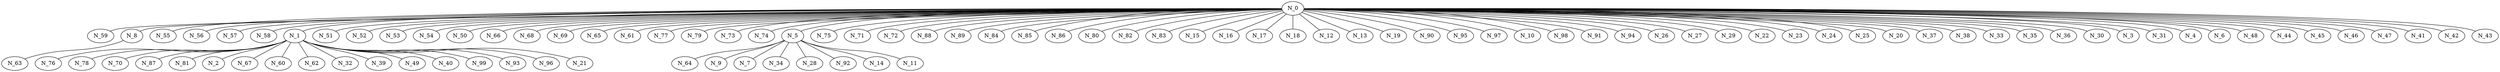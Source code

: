 graph arbolBFS_Geografico {
N_0 -- N_59;
N_8 -- N_63;
N_0 -- N_55;
N_0 -- N_56;
N_0 -- N_57;
N_0 -- N_58;
N_1 -- N_76;
N_1 -- N_78;
N_1 -- N_70;
N_0 -- N_51;
N_0 -- N_52;
N_0 -- N_53;
N_0 -- N_54;
N_0 -- N_50;
N_0 -- N_66;
N_0 -- N_68;
N_0 -- N_69;
N_1 -- N_87;
N_1 -- N_81;
N_0 -- N_65;
N_0 -- N_61;
N_0 -- N_77;
N_0 -- N_79;
N_0 -- N_73;
N_0 -- N_74;
N_5 -- N_64;
N_0 -- N_75;
N_1 -- N_2;
N_5 -- N_9;
N_5 -- N_7;
N_0 -- N_71;
N_0 -- N_72;
N_0 -- N_88;
N_0 -- N_89;
N_1 -- N_67;
N_1 -- N_60;
N_1 -- N_62;
N_0 -- N_84;
N_0 -- N_85;
N_0 -- N_86;
N_0 -- N_80;
N_0 -- N_82;
N_0 -- N_83;
N_0 -- N_15;
N_0 -- N_16;
N_0 -- N_17;
N_0 -- N_18;
N_0 -- N_12;
N_0 -- N_13;
N_1 -- N_32;
N_0 -- N_19;
N_1 -- N_39;
N_0 -- N_90;
N_0 -- N_95;
N_0 -- N_97;
N_0 -- N_10;
N_0 -- N_98;
N_0 -- N_91;
N_0 -- N_94;
N_0 -- N_26;
N_0 -- N_27;
N_0 -- N_29;
N_0 -- N_22;
N_0 -- N_23;
N_0 -- N_24;
N_0 -- N_25;
N_1 -- N_49;
N_1 -- N_40;
N_0 -- N_20;
N_5 -- N_34;
N_0 -- N_37;
N_0 -- N_38;
N_0 -- N_33;
N_0 -- N_35;
N_0 -- N_36;
N_1 -- N_99;
N_0 -- N_8;
N_5 -- N_28;
N_1 -- N_93;
N_1 -- N_96;
N_0 -- N_1;
N_0 -- N_30;
N_0 -- N_3;
N_0 -- N_31;
N_0 -- N_5;
N_0 -- N_4;
N_0 -- N_6;
N_0 -- N_48;
N_0 -- N_44;
N_5 -- N_92;
N_0 -- N_45;
N_0 -- N_46;
N_0 -- N_47;
N_1 -- N_21;
N_5 -- N_14;
N_0 -- N_41;
N_0 -- N_42;
N_0 -- N_43;
N_5 -- N_11;
}